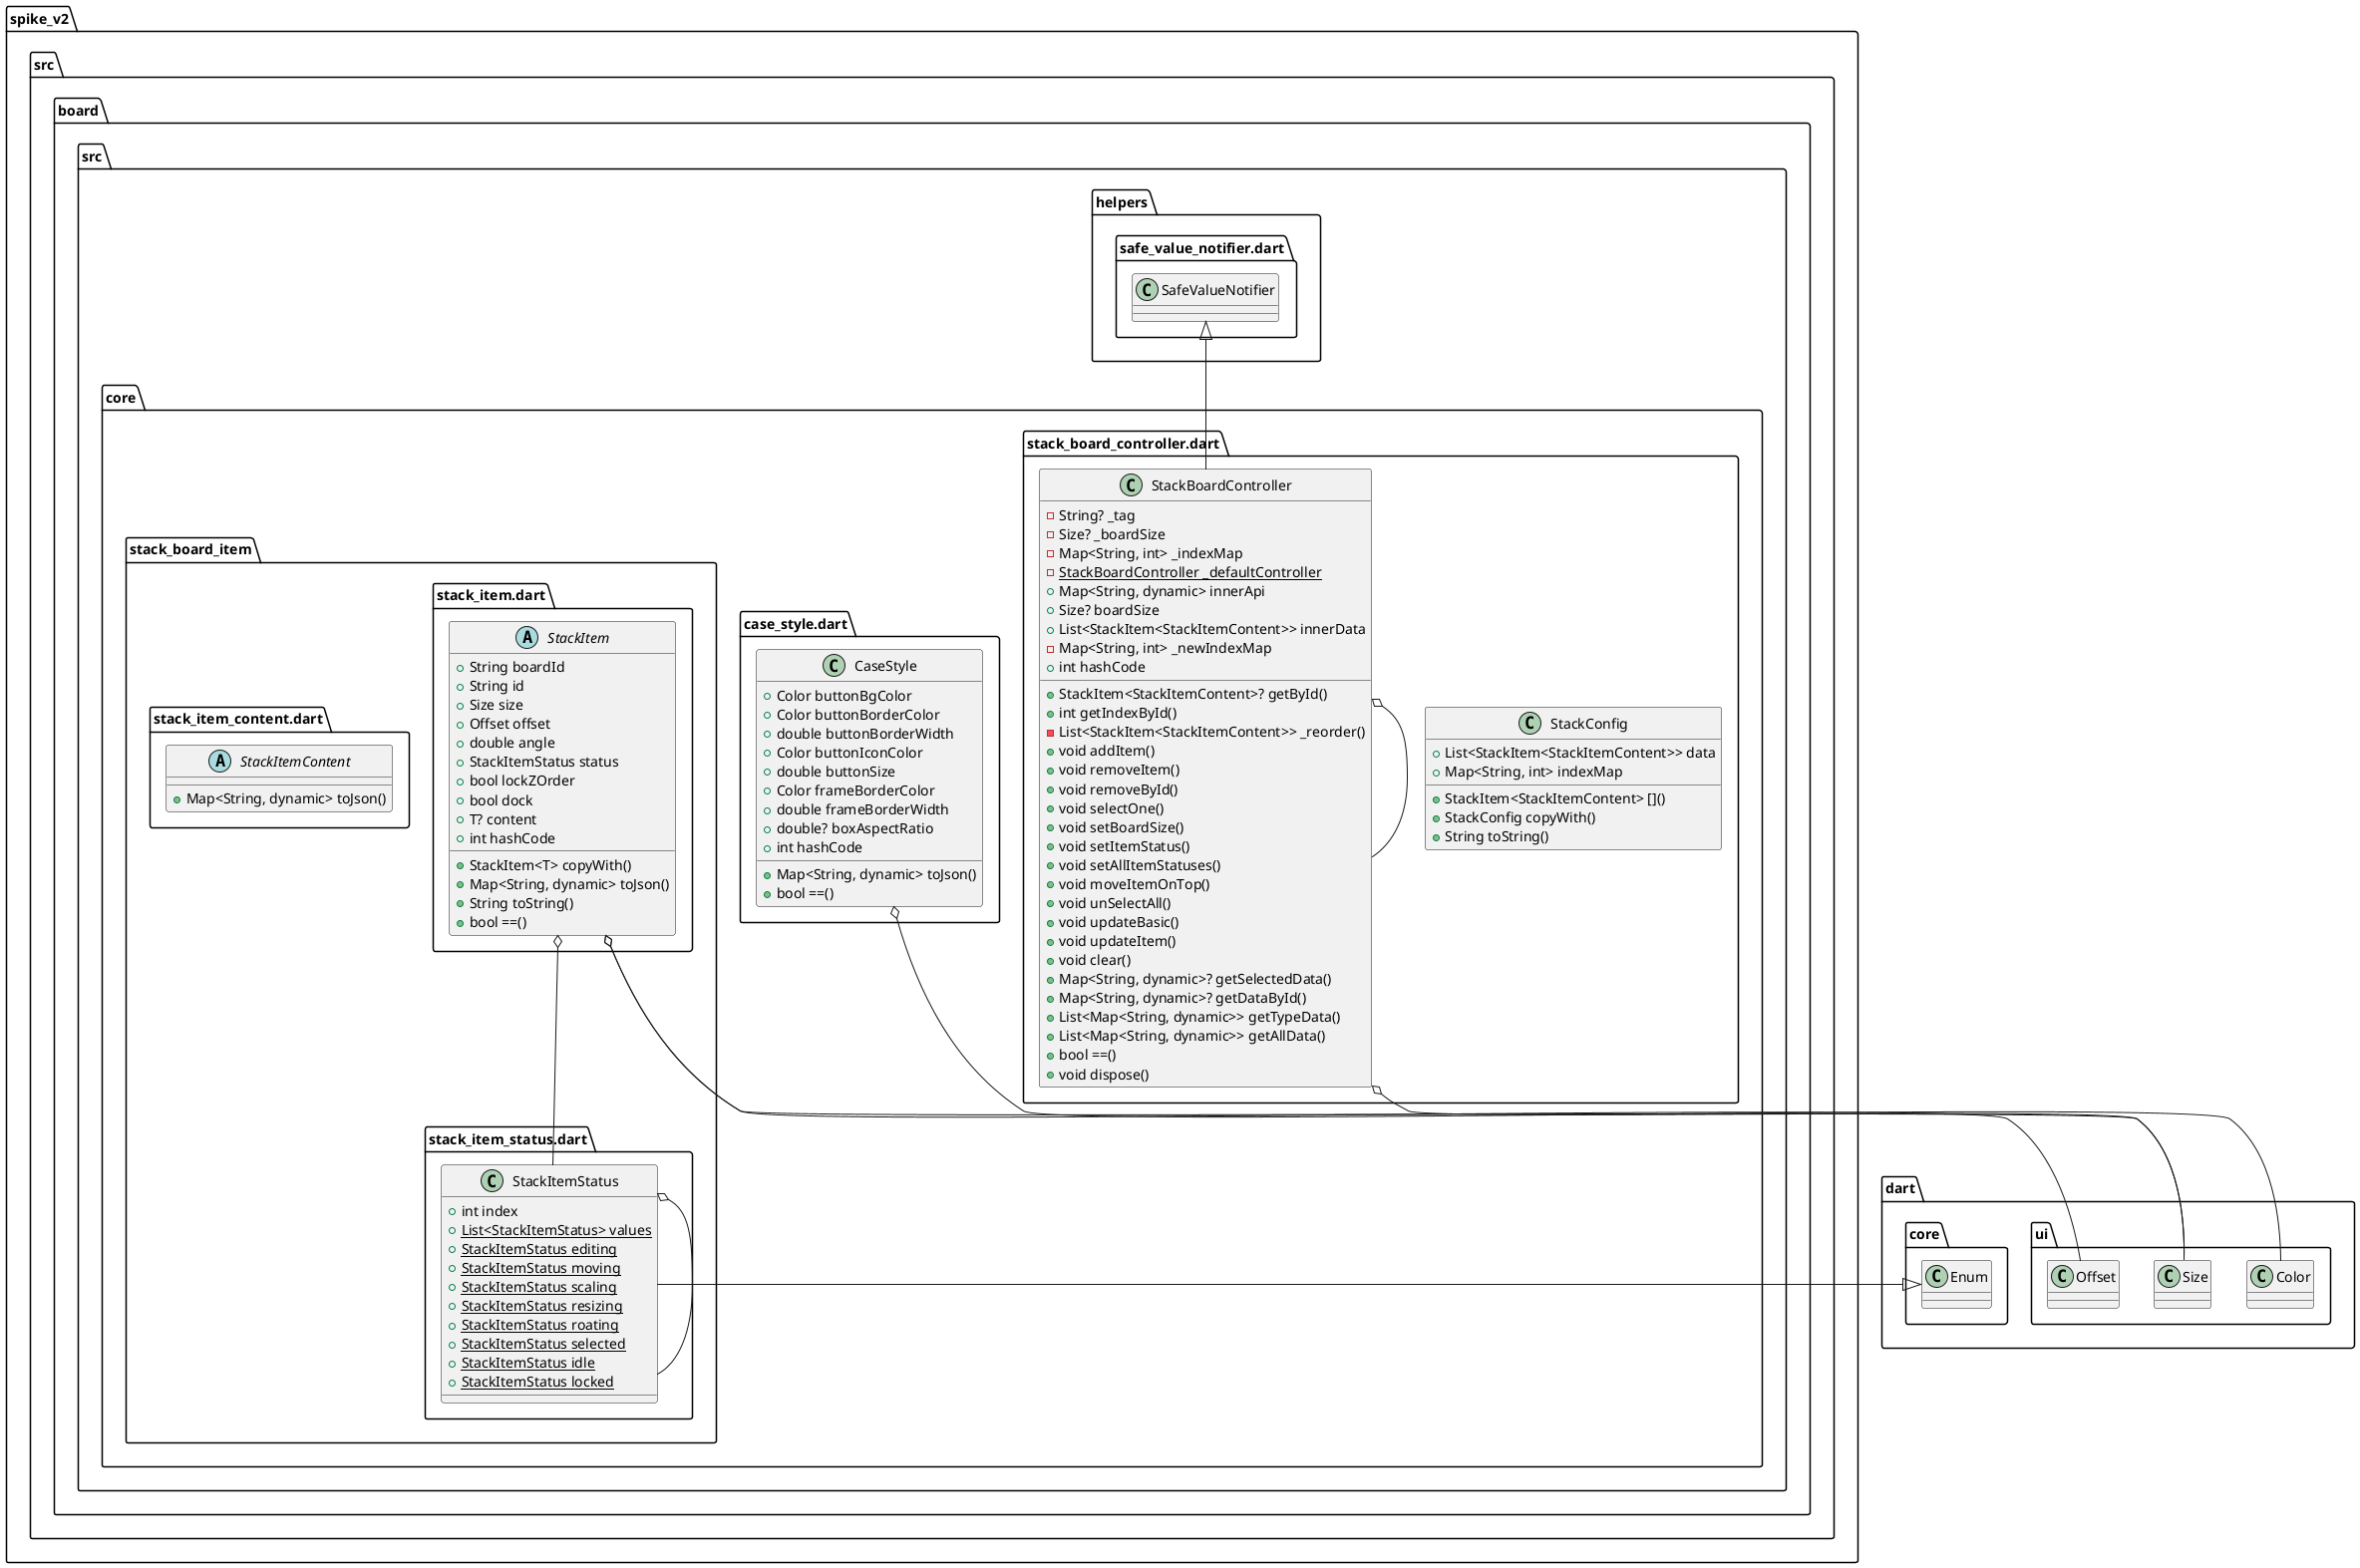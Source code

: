 @startuml
set namespaceSeparator ::

class "spike_v2::src::board::src::core::stack_board_controller.dart::StackConfig" {
  +List<StackItem<StackItemContent>> data
  +Map<String, int> indexMap
  +StackItem<StackItemContent> []()
  +StackConfig copyWith()
  +String toString()
}

class "spike_v2::src::board::src::core::stack_board_controller.dart::StackBoardController" {
  -String? _tag
  -Size? _boardSize
  -Map<String, int> _indexMap
  {static} -StackBoardController _defaultController
  +Map<String, dynamic> innerApi
  +Size? boardSize
  +List<StackItem<StackItemContent>> innerData
  -Map<String, int> _newIndexMap
  +int hashCode
  +StackItem<StackItemContent>? getById()
  +int getIndexById()
  -List<StackItem<StackItemContent>> _reorder()
  +void addItem()
  +void removeItem()
  +void removeById()
  +void selectOne()
  +void setBoardSize()
  +void setItemStatus()
  +void setAllItemStatuses()
  +void moveItemOnTop()
  +void unSelectAll()
  +void updateBasic()
  +void updateItem()
  +void clear()
  +Map<String, dynamic>? getSelectedData()
  +Map<String, dynamic>? getDataById()
  +List<Map<String, dynamic>> getTypeData()
  +List<Map<String, dynamic>> getAllData()
  +bool ==()
  +void dispose()
}

"spike_v2::src::board::src::core::stack_board_controller.dart::StackBoardController" o-- "dart::ui::Size"
"spike_v2::src::board::src::core::stack_board_controller.dart::StackBoardController" o-- "spike_v2::src::board::src::core::stack_board_controller.dart::StackBoardController"
"spike_v2::src::board::src::helpers::safe_value_notifier.dart::SafeValueNotifier" <|-- "spike_v2::src::board::src::core::stack_board_controller.dart::StackBoardController"

abstract class "spike_v2::src::board::src::core::stack_board_item::stack_item.dart::StackItem" {
  +String boardId
  +String id
  +Size size
  +Offset offset
  +double angle
  +StackItemStatus status
  +bool lockZOrder
  +bool dock
  +T? content
  +int hashCode
  +StackItem<T> copyWith()
  +Map<String, dynamic> toJson()
  +String toString()
  +bool ==()
}

"spike_v2::src::board::src::core::stack_board_item::stack_item.dart::StackItem" o-- "dart::ui::Size"
"spike_v2::src::board::src::core::stack_board_item::stack_item.dart::StackItem" o-- "dart::ui::Offset"
"spike_v2::src::board::src::core::stack_board_item::stack_item.dart::StackItem" o-- "spike_v2::src::board::src::core::stack_board_item::stack_item_status.dart::StackItemStatus"

class "spike_v2::src::board::src::core::stack_board_item::stack_item_status.dart::StackItemStatus" {
  +int index
  {static} +List<StackItemStatus> values
  {static} +StackItemStatus editing
  {static} +StackItemStatus moving
  {static} +StackItemStatus scaling
  {static} +StackItemStatus resizing
  {static} +StackItemStatus roating
  {static} +StackItemStatus selected
  {static} +StackItemStatus idle
  {static} +StackItemStatus locked
}

"spike_v2::src::board::src::core::stack_board_item::stack_item_status.dart::StackItemStatus" o-- "spike_v2::src::board::src::core::stack_board_item::stack_item_status.dart::StackItemStatus"
"dart::core::Enum" <|-- "spike_v2::src::board::src::core::stack_board_item::stack_item_status.dart::StackItemStatus"

abstract class "spike_v2::src::board::src::core::stack_board_item::stack_item_content.dart::StackItemContent" {
  +Map<String, dynamic> toJson()
}

class "spike_v2::src::board::src::core::case_style.dart::CaseStyle" {
  +Color buttonBgColor
  +Color buttonBorderColor
  +double buttonBorderWidth
  +Color buttonIconColor
  +double buttonSize
  +Color frameBorderColor
  +double frameBorderWidth
  +double? boxAspectRatio
  +int hashCode
  +Map<String, dynamic> toJson()
  +bool ==()
}

"spike_v2::src::board::src::core::case_style.dart::CaseStyle" o-- "dart::ui::Color"


@enduml
